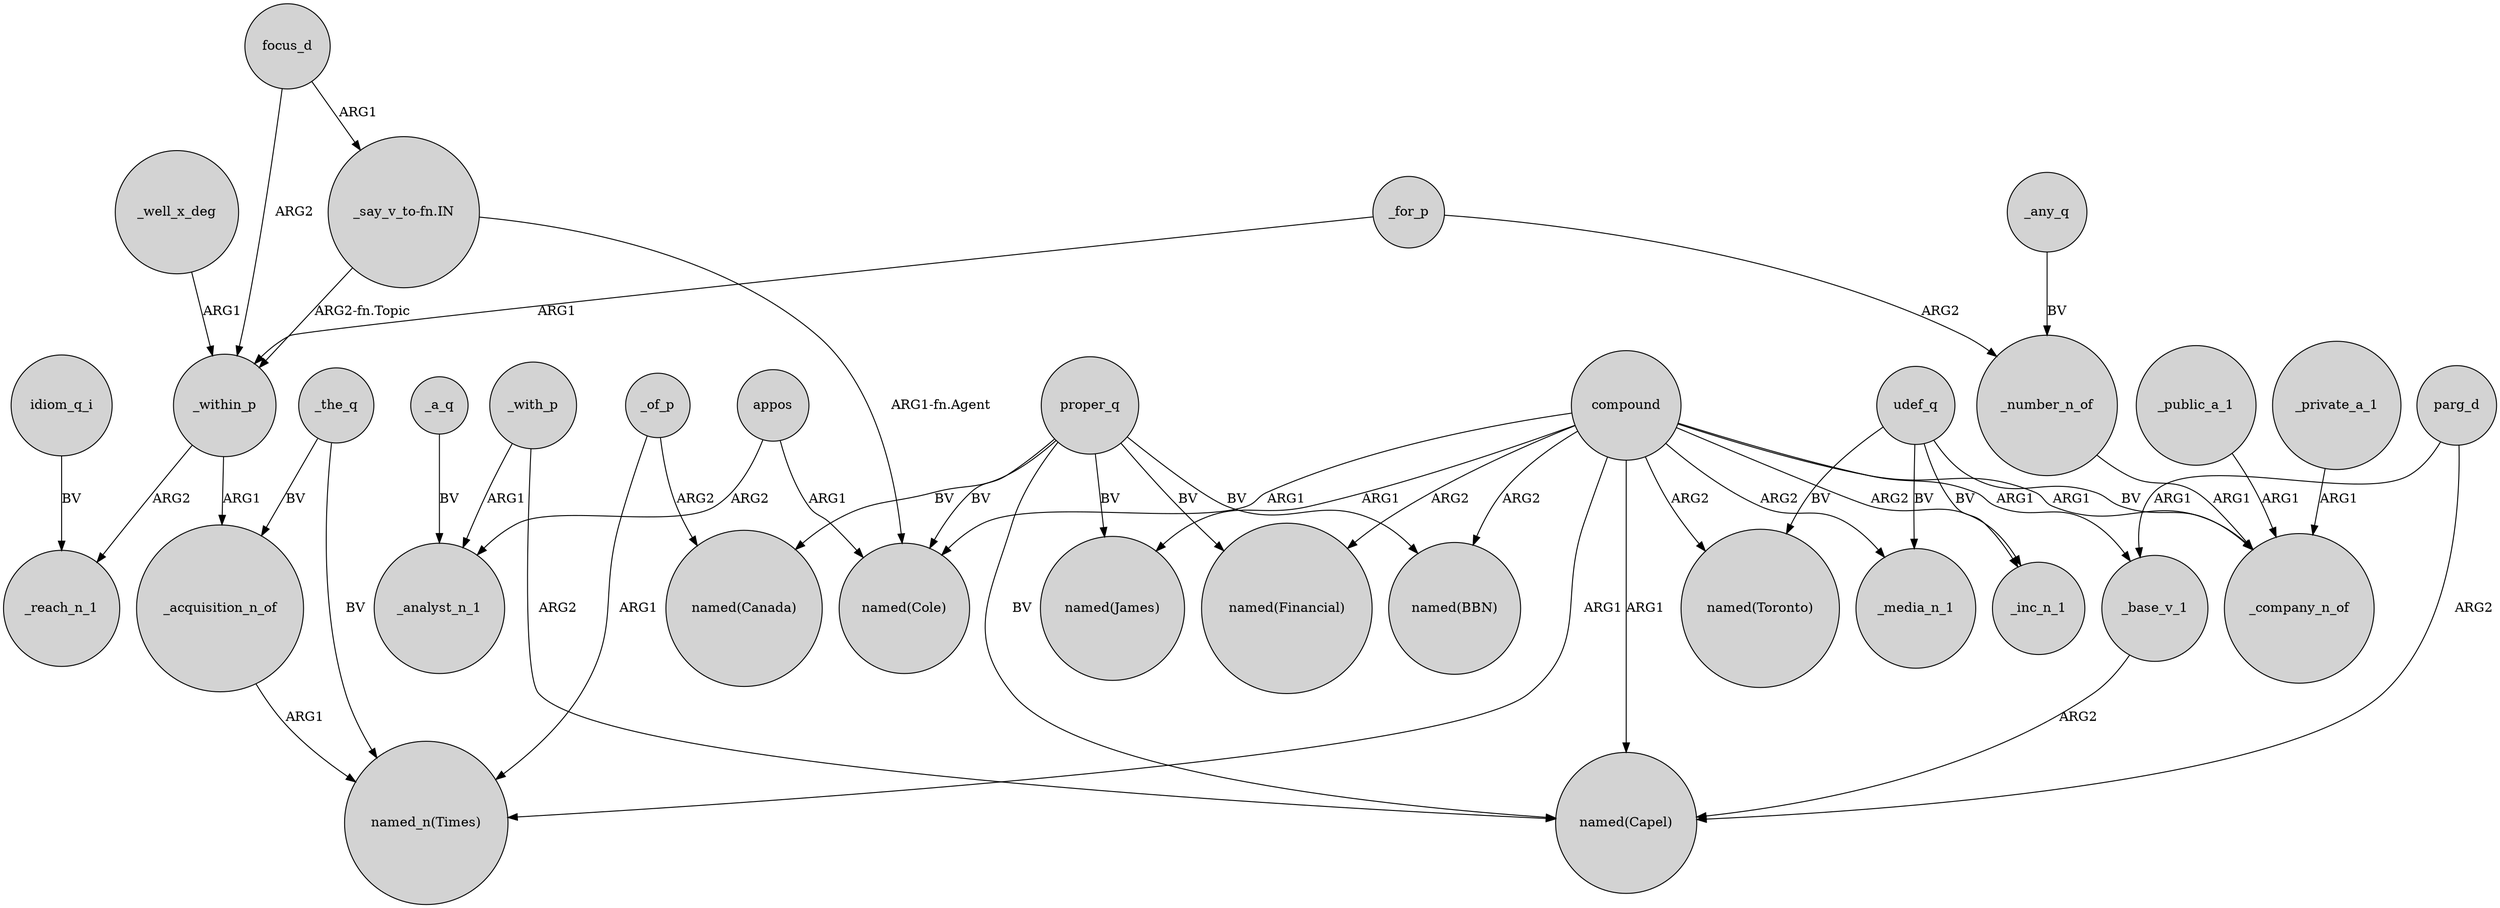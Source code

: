 digraph {
	node [shape=circle style=filled]
	_for_p -> _within_p [label=ARG1]
	_of_p -> "named_n(Times)" [label=ARG1]
	focus_d -> _within_p [label=ARG2]
	udef_q -> _inc_n_1 [label=BV]
	_for_p -> _number_n_of [label=ARG2]
	_of_p -> "named(Canada)" [label=ARG2]
	proper_q -> "named(Canada)" [label=BV]
	"_say_v_to-fn.IN" -> _within_p [label="ARG2-fn.Topic"]
	_with_p -> _analyst_n_1 [label=ARG1]
	compound -> "named(Capel)" [label=ARG1]
	proper_q -> "named(BBN)" [label=BV]
	compound -> "named(Financial)" [label=ARG2]
	"_say_v_to-fn.IN" -> "named(Cole)" [label="ARG1-fn.Agent"]
	_within_p -> _reach_n_1 [label=ARG2]
	udef_q -> _media_n_1 [label=BV]
	compound -> "named(Toronto)" [label=ARG2]
	compound -> "named(BBN)" [label=ARG2]
	_with_p -> "named(Capel)" [label=ARG2]
	compound -> "named(Cole)" [label=ARG1]
	_any_q -> _number_n_of [label=BV]
	proper_q -> "named(Financial)" [label=BV]
	compound -> _company_n_of [label=ARG1]
	compound -> _media_n_1 [label=ARG2]
	appos -> _analyst_n_1 [label=ARG2]
	compound -> _base_v_1 [label=ARG1]
	_well_x_deg -> _within_p [label=ARG1]
	compound -> "named(James)" [label=ARG1]
	proper_q -> "named(Cole)" [label=BV]
	proper_q -> "named(James)" [label=BV]
	compound -> "named_n(Times)" [label=ARG1]
	_within_p -> _acquisition_n_of [label=ARG1]
	parg_d -> "named(Capel)" [label=ARG2]
	proper_q -> "named(Capel)" [label=BV]
	_the_q -> _acquisition_n_of [label=BV]
	_the_q -> "named_n(Times)" [label=BV]
	_acquisition_n_of -> "named_n(Times)" [label=ARG1]
	udef_q -> "named(Toronto)" [label=BV]
	parg_d -> _base_v_1 [label=ARG1]
	_a_q -> _analyst_n_1 [label=BV]
	udef_q -> _company_n_of [label=BV]
	_number_n_of -> _company_n_of [label=ARG1]
	_public_a_1 -> _company_n_of [label=ARG1]
	_base_v_1 -> "named(Capel)" [label=ARG2]
	compound -> _inc_n_1 [label=ARG2]
	appos -> "named(Cole)" [label=ARG1]
	_private_a_1 -> _company_n_of [label=ARG1]
	focus_d -> "_say_v_to-fn.IN" [label=ARG1]
	idiom_q_i -> _reach_n_1 [label=BV]
}
